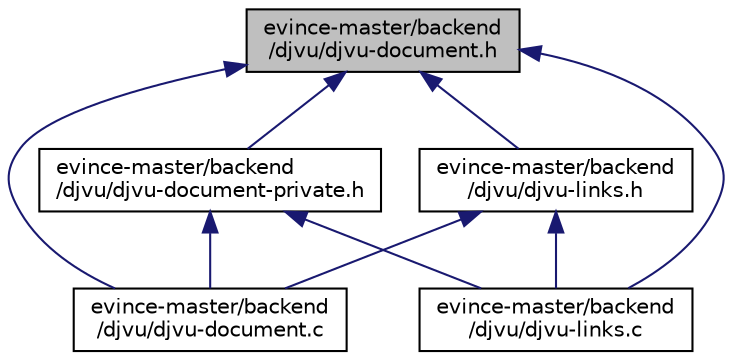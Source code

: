 digraph "evince-master/backend/djvu/djvu-document.h"
{
  edge [fontname="Helvetica",fontsize="10",labelfontname="Helvetica",labelfontsize="10"];
  node [fontname="Helvetica",fontsize="10",shape=record];
  Node1 [label="evince-master/backend\l/djvu/djvu-document.h",height=0.2,width=0.4,color="black", fillcolor="grey75", style="filled" fontcolor="black"];
  Node1 -> Node2 [dir="back",color="midnightblue",fontsize="10",style="solid",fontname="Helvetica"];
  Node2 [label="evince-master/backend\l/djvu/djvu-document-private.h",height=0.2,width=0.4,color="black", fillcolor="white", style="filled",URL="$d2/dcb/djvu-document-private_8h.html"];
  Node2 -> Node3 [dir="back",color="midnightblue",fontsize="10",style="solid",fontname="Helvetica"];
  Node3 [label="evince-master/backend\l/djvu/djvu-document.c",height=0.2,width=0.4,color="black", fillcolor="white", style="filled",URL="$dd/d33/djvu-document_8c.html"];
  Node2 -> Node4 [dir="back",color="midnightblue",fontsize="10",style="solid",fontname="Helvetica"];
  Node4 [label="evince-master/backend\l/djvu/djvu-links.c",height=0.2,width=0.4,color="black", fillcolor="white", style="filled",URL="$d9/db1/djvu-links_8c.html"];
  Node1 -> Node3 [dir="back",color="midnightblue",fontsize="10",style="solid",fontname="Helvetica"];
  Node1 -> Node5 [dir="back",color="midnightblue",fontsize="10",style="solid",fontname="Helvetica"];
  Node5 [label="evince-master/backend\l/djvu/djvu-links.h",height=0.2,width=0.4,color="black", fillcolor="white", style="filled",URL="$d9/d49/djvu-links_8h.html"];
  Node5 -> Node3 [dir="back",color="midnightblue",fontsize="10",style="solid",fontname="Helvetica"];
  Node5 -> Node4 [dir="back",color="midnightblue",fontsize="10",style="solid",fontname="Helvetica"];
  Node1 -> Node4 [dir="back",color="midnightblue",fontsize="10",style="solid",fontname="Helvetica"];
}

